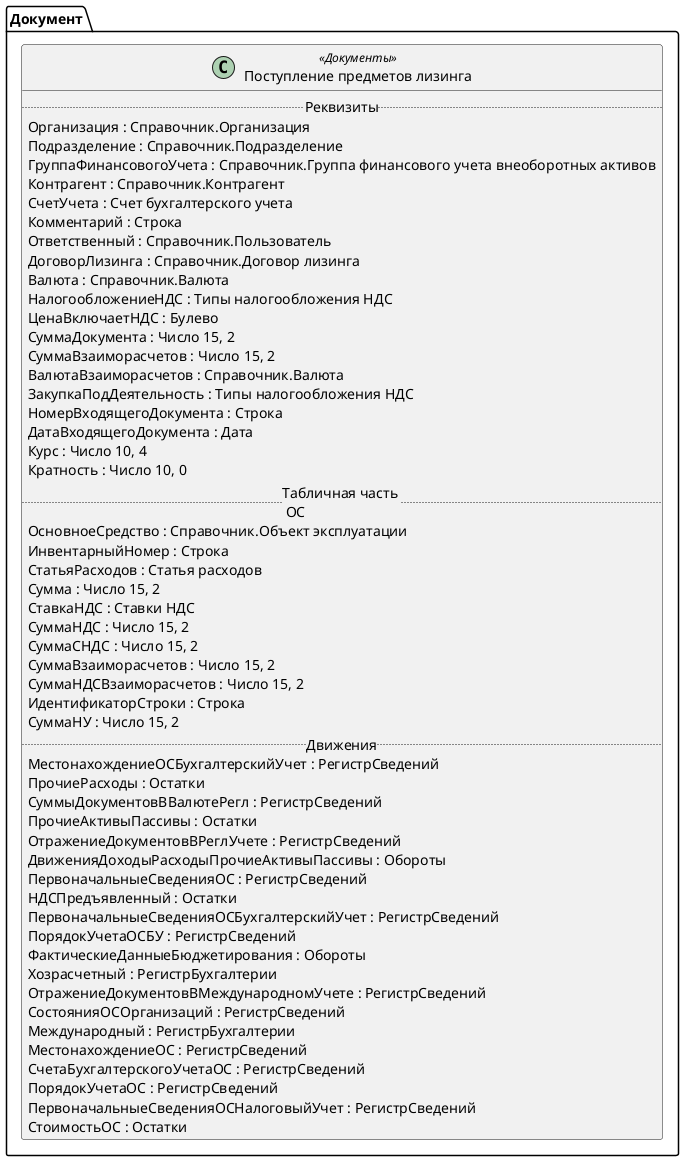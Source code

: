 ﻿@startuml ПоступлениеПредметовЛизинга
'!include templates.wsd
'..\include templates.wsd
class Документ.ПоступлениеПредметовЛизинга as "Поступление предметов лизинга" <<Документы>>
{
..Реквизиты..
Организация : Справочник.Организация
Подразделение : Справочник.Подразделение
ГруппаФинансовогоУчета : Справочник.Группа финансового учета внеоборотных активов
Контрагент : Справочник.Контрагент
СчетУчета : Счет бухгалтерского учета
Комментарий : Строка
Ответственный : Справочник.Пользователь
ДоговорЛизинга : Справочник.Договор лизинга
Валюта : Справочник.Валюта
НалогообложениеНДС : Типы налогообложения НДС
ЦенаВключаетНДС : Булево
СуммаДокумента : Число 15, 2
СуммаВзаиморасчетов : Число 15, 2
ВалютаВзаиморасчетов : Справочник.Валюта
ЗакупкаПодДеятельность : Типы налогообложения НДС
НомерВходящегоДокумента : Строка
ДатаВходящегоДокумента : Дата
Курс : Число 10, 4
Кратность : Число 10, 0
..Табличная часть \n ОС..
ОсновноеСредство : Справочник.Объект эксплуатации
ИнвентарныйНомер : Строка
СтатьяРасходов : Статья расходов
Сумма : Число 15, 2
СтавкаНДС : Ставки НДС
СуммаНДС : Число 15, 2
СуммаСНДС : Число 15, 2
СуммаВзаиморасчетов : Число 15, 2
СуммаНДСВзаиморасчетов : Число 15, 2
ИдентификаторСтроки : Строка
СуммаНУ : Число 15, 2
..Движения..
МестонахождениеОСБухгалтерскийУчет : РегистрСведений
ПрочиеРасходы : Остатки
СуммыДокументовВВалютеРегл : РегистрСведений
ПрочиеАктивыПассивы : Остатки
ОтражениеДокументовВРеглУчете : РегистрСведений
ДвиженияДоходыРасходыПрочиеАктивыПассивы : Обороты
ПервоначальныеСведенияОС : РегистрСведений
НДСПредъявленный : Остатки
ПервоначальныеСведенияОСБухгалтерскийУчет : РегистрСведений
ПорядокУчетаОСБУ : РегистрСведений
ФактическиеДанныеБюджетирования : Обороты
Хозрасчетный : РегистрБухгалтерии
ОтражениеДокументовВМеждународномУчете : РегистрСведений
СостоянияОСОрганизаций : РегистрСведений
Международный : РегистрБухгалтерии
МестонахождениеОС : РегистрСведений
СчетаБухгалтерскогоУчетаОС : РегистрСведений
ПорядокУчетаОС : РегистрСведений
ПервоначальныеСведенияОСНалоговыйУчет : РегистрСведений
СтоимостьОС : Остатки
}
@enduml
